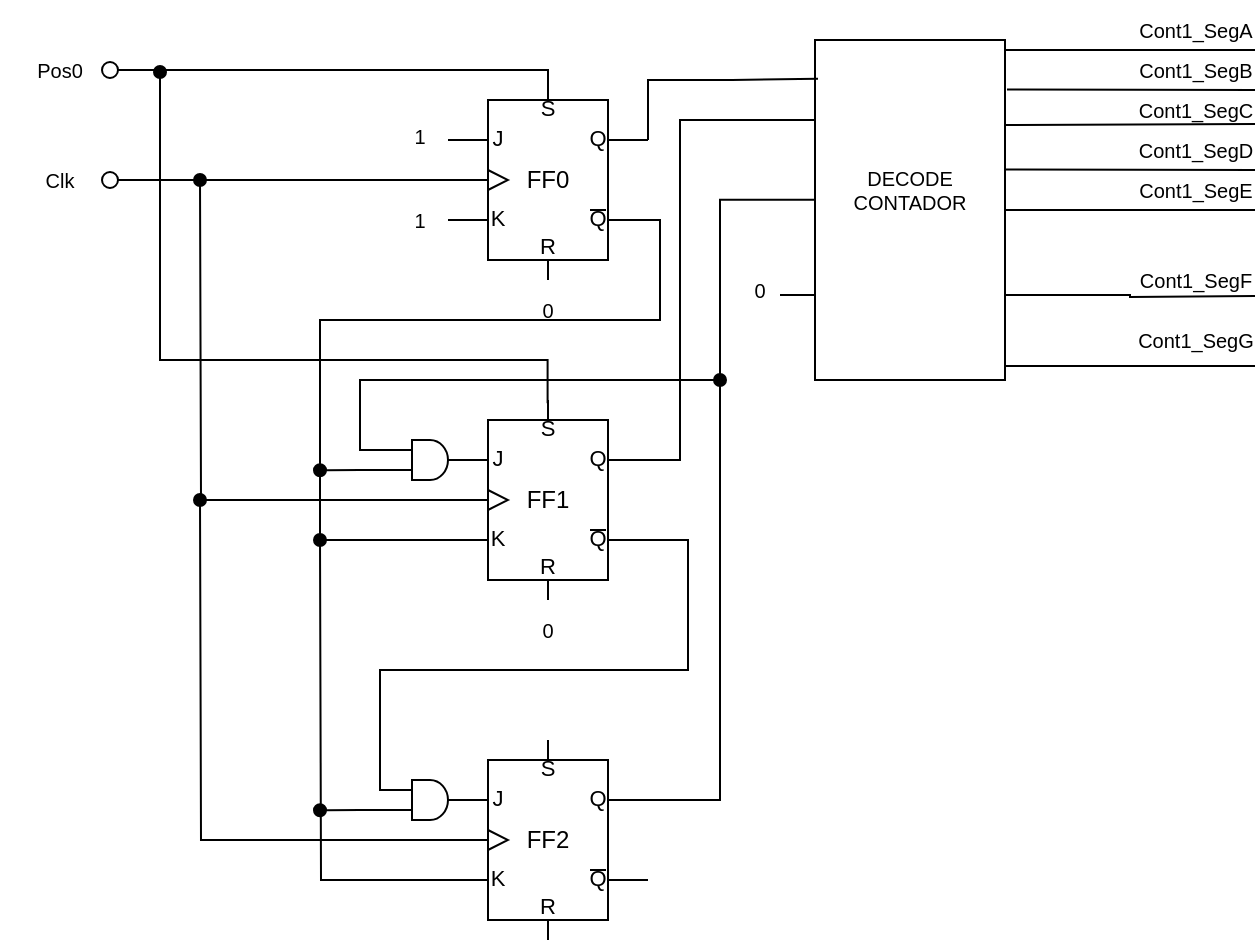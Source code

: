 <mxfile version="24.5.5" type="device">
  <diagram name="Página-1" id="pnkKG1xDQ4r84PMHm7d6">
    <mxGraphModel dx="1364" dy="795" grid="1" gridSize="10" guides="1" tooltips="1" connect="1" arrows="1" fold="1" page="1" pageScale="1" pageWidth="827" pageHeight="1169" math="0" shadow="0">
      <root>
        <mxCell id="0" />
        <mxCell id="1" parent="0" />
        <mxCell id="k2xtMvNpg32Ia1_yo8kl-1" value="" style="verticalLabelPosition=bottom;shadow=0;dashed=0;align=center;html=1;verticalAlign=top;shape=mxgraph.electrical.logic_gates.jk_flip-flop_with_sr;" parent="1" vertex="1">
          <mxGeometry x="364" y="120" width="100" height="100" as="geometry" />
        </mxCell>
        <mxCell id="k2xtMvNpg32Ia1_yo8kl-2" value="" style="verticalLabelPosition=bottom;shadow=0;dashed=0;align=center;html=1;verticalAlign=top;shape=mxgraph.electrical.logic_gates.inverting_contact;" parent="1" vertex="1">
          <mxGeometry x="190" y="165" width="10" height="10" as="geometry" />
        </mxCell>
        <mxCell id="k2xtMvNpg32Ia1_yo8kl-3" value="Clk" style="text;strokeColor=none;align=center;fillColor=none;html=1;verticalAlign=middle;whiteSpace=wrap;rounded=0;fontSize=10;" parent="1" vertex="1">
          <mxGeometry x="140" y="155" width="60" height="30" as="geometry" />
        </mxCell>
        <mxCell id="k2xtMvNpg32Ia1_yo8kl-9" value="1" style="text;strokeColor=none;align=center;fillColor=none;html=1;verticalAlign=middle;whiteSpace=wrap;rounded=0;fontSize=10;" parent="1" vertex="1">
          <mxGeometry x="320" y="175" width="60" height="30" as="geometry" />
        </mxCell>
        <mxCell id="k2xtMvNpg32Ia1_yo8kl-10" value="1" style="text;strokeColor=none;align=center;fillColor=none;html=1;verticalAlign=middle;whiteSpace=wrap;rounded=0;fontSize=10;" parent="1" vertex="1">
          <mxGeometry x="320" y="132.5" width="60" height="30" as="geometry" />
        </mxCell>
        <mxCell id="QnQLokl2paKiinl1mr7T-19" value="FF0" style="text;strokeColor=none;align=center;fillColor=none;html=1;verticalAlign=middle;whiteSpace=wrap;rounded=0;" parent="1" vertex="1">
          <mxGeometry x="384" y="155" width="60" height="30" as="geometry" />
        </mxCell>
        <mxCell id="QnQLokl2paKiinl1mr7T-64" style="edgeStyle=orthogonalEdgeStyle;rounded=0;orthogonalLoop=1;jettySize=auto;html=1;exitX=0;exitY=0;exitDx=0;exitDy=0;endArrow=none;endFill=0;" parent="1" edge="1">
          <mxGeometry relative="1" as="geometry">
            <mxPoint x="767.5" y="105" as="targetPoint" />
            <mxPoint x="607.5" y="105" as="sourcePoint" />
            <Array as="points">
              <mxPoint x="722.5" y="105" />
            </Array>
          </mxGeometry>
        </mxCell>
        <mxCell id="QnQLokl2paKiinl1mr7T-65" style="edgeStyle=orthogonalEdgeStyle;rounded=0;orthogonalLoop=1;jettySize=auto;html=1;exitX=0.25;exitY=0;exitDx=0;exitDy=0;endArrow=none;endFill=0;" parent="1" source="QnQLokl2paKiinl1mr7T-62" edge="1">
          <mxGeometry relative="1" as="geometry">
            <mxPoint x="767.5" y="142" as="targetPoint" />
          </mxGeometry>
        </mxCell>
        <mxCell id="QnQLokl2paKiinl1mr7T-66" style="edgeStyle=orthogonalEdgeStyle;rounded=0;orthogonalLoop=1;jettySize=auto;html=1;exitX=0.5;exitY=0;exitDx=0;exitDy=0;endArrow=none;endFill=0;" parent="1" source="QnQLokl2paKiinl1mr7T-62" edge="1">
          <mxGeometry relative="1" as="geometry">
            <mxPoint x="767.5" y="185" as="targetPoint" />
          </mxGeometry>
        </mxCell>
        <mxCell id="QnQLokl2paKiinl1mr7T-67" style="edgeStyle=orthogonalEdgeStyle;rounded=0;orthogonalLoop=1;jettySize=auto;html=1;exitX=0.75;exitY=0;exitDx=0;exitDy=0;endArrow=none;endFill=0;" parent="1" source="QnQLokl2paKiinl1mr7T-62" edge="1">
          <mxGeometry relative="1" as="geometry">
            <mxPoint x="767.5" y="228" as="targetPoint" />
          </mxGeometry>
        </mxCell>
        <mxCell id="QnQLokl2paKiinl1mr7T-68" style="edgeStyle=orthogonalEdgeStyle;rounded=0;orthogonalLoop=1;jettySize=auto;html=1;exitX=1;exitY=0;exitDx=0;exitDy=0;endArrow=none;endFill=0;" parent="1" edge="1">
          <mxGeometry relative="1" as="geometry">
            <mxPoint x="767.5" y="263" as="targetPoint" />
            <mxPoint x="625" y="267.5" as="sourcePoint" />
            <Array as="points">
              <mxPoint x="625" y="262.5" />
            </Array>
          </mxGeometry>
        </mxCell>
        <mxCell id="nmVDLG2SwFyJyHrFb4c8-11" style="edgeStyle=orthogonalEdgeStyle;rounded=0;orthogonalLoop=1;jettySize=auto;html=1;exitX=0.75;exitY=1;exitDx=0;exitDy=0;endArrow=none;endFill=0;" edge="1" parent="1" source="QnQLokl2paKiinl1mr7T-62">
          <mxGeometry relative="1" as="geometry">
            <mxPoint x="530.0" y="227.562" as="targetPoint" />
          </mxGeometry>
        </mxCell>
        <mxCell id="QnQLokl2paKiinl1mr7T-62" value="" style="rounded=0;whiteSpace=wrap;html=1;rotation=90;" parent="1" vertex="1">
          <mxGeometry x="510" y="137.5" width="170" height="95" as="geometry" />
        </mxCell>
        <mxCell id="QnQLokl2paKiinl1mr7T-63" value="&lt;div&gt;DECODE&lt;/div&gt;&lt;div&gt;CONTADOR&lt;br&gt;&lt;/div&gt;" style="text;strokeColor=none;align=center;fillColor=none;html=1;verticalAlign=middle;whiteSpace=wrap;rounded=0;fontSize=10;" parent="1" vertex="1">
          <mxGeometry x="565" y="160" width="60" height="30" as="geometry" />
        </mxCell>
        <mxCell id="QnQLokl2paKiinl1mr7T-69" value="" style="edgeStyle=none;orthogonalLoop=1;jettySize=auto;html=1;rounded=0;endArrow=none;endFill=0;" parent="1" edge="1">
          <mxGeometry width="80" relative="1" as="geometry">
            <mxPoint x="643.5" y="124.74" as="sourcePoint" />
            <mxPoint x="767.5" y="125" as="targetPoint" />
            <Array as="points" />
          </mxGeometry>
        </mxCell>
        <mxCell id="QnQLokl2paKiinl1mr7T-70" value="" style="edgeStyle=none;orthogonalLoop=1;jettySize=auto;html=1;rounded=0;endArrow=none;endFill=0;" parent="1" edge="1">
          <mxGeometry width="80" relative="1" as="geometry">
            <mxPoint x="642.5" y="164.74" as="sourcePoint" />
            <mxPoint x="767.5" y="165" as="targetPoint" />
            <Array as="points" />
          </mxGeometry>
        </mxCell>
        <mxCell id="QnQLokl2paKiinl1mr7T-71" value="Cont1_SegA" style="text;strokeColor=none;align=center;fillColor=none;html=1;verticalAlign=middle;whiteSpace=wrap;rounded=0;fontSize=10;" parent="1" vertex="1">
          <mxGeometry x="707.5" y="80" width="60" height="30" as="geometry" />
        </mxCell>
        <mxCell id="QnQLokl2paKiinl1mr7T-72" value="Cont1_SegB" style="text;strokeColor=none;align=center;fillColor=none;html=1;verticalAlign=middle;whiteSpace=wrap;rounded=0;fontSize=10;" parent="1" vertex="1">
          <mxGeometry x="707.5" y="100" width="60" height="30" as="geometry" />
        </mxCell>
        <mxCell id="QnQLokl2paKiinl1mr7T-73" value="Cont1_SegC" style="text;strokeColor=none;align=center;fillColor=none;html=1;verticalAlign=middle;whiteSpace=wrap;rounded=0;fontSize=10;" parent="1" vertex="1">
          <mxGeometry x="707.5" y="120" width="60" height="30" as="geometry" />
        </mxCell>
        <mxCell id="QnQLokl2paKiinl1mr7T-74" value="Cont1_SegD" style="text;strokeColor=none;align=center;fillColor=none;html=1;verticalAlign=middle;whiteSpace=wrap;rounded=0;fontSize=10;" parent="1" vertex="1">
          <mxGeometry x="707.5" y="140" width="60" height="30" as="geometry" />
        </mxCell>
        <mxCell id="QnQLokl2paKiinl1mr7T-75" value="Cont1_SegE" style="text;strokeColor=none;align=center;fillColor=none;html=1;verticalAlign=middle;whiteSpace=wrap;rounded=0;fontSize=10;" parent="1" vertex="1">
          <mxGeometry x="712.5" y="162.5" width="50" height="25" as="geometry" />
        </mxCell>
        <mxCell id="QnQLokl2paKiinl1mr7T-76" value="Cont1_SegF" style="text;strokeColor=none;align=center;fillColor=none;html=1;verticalAlign=middle;whiteSpace=wrap;rounded=0;fontSize=10;" parent="1" vertex="1">
          <mxGeometry x="707.5" y="205" width="60" height="30" as="geometry" />
        </mxCell>
        <mxCell id="QnQLokl2paKiinl1mr7T-77" value="Cont1_SegG" style="text;strokeColor=none;align=center;fillColor=none;html=1;verticalAlign=middle;whiteSpace=wrap;rounded=0;fontSize=10;" parent="1" vertex="1">
          <mxGeometry x="707.5" y="235" width="60" height="30" as="geometry" />
        </mxCell>
        <mxCell id="nmVDLG2SwFyJyHrFb4c8-5" style="edgeStyle=orthogonalEdgeStyle;rounded=0;orthogonalLoop=1;jettySize=auto;html=1;exitX=1;exitY=0.3;exitDx=0;exitDy=0;exitPerimeter=0;entryX=0.114;entryY=0.984;entryDx=0;entryDy=0;entryPerimeter=0;endArrow=none;endFill=0;" edge="1" parent="1" source="k2xtMvNpg32Ia1_yo8kl-1" target="QnQLokl2paKiinl1mr7T-62">
          <mxGeometry relative="1" as="geometry">
            <Array as="points">
              <mxPoint x="464" y="120" />
              <mxPoint x="506" y="120" />
            </Array>
          </mxGeometry>
        </mxCell>
        <mxCell id="nmVDLG2SwFyJyHrFb4c8-6" value="" style="verticalLabelPosition=bottom;shadow=0;dashed=0;align=center;html=1;verticalAlign=top;shape=mxgraph.electrical.logic_gates.inverting_contact;" vertex="1" parent="1">
          <mxGeometry x="190" y="110" width="10" height="10" as="geometry" />
        </mxCell>
        <mxCell id="nmVDLG2SwFyJyHrFb4c8-7" value="Pos0" style="text;strokeColor=none;align=center;fillColor=none;html=1;verticalAlign=middle;whiteSpace=wrap;rounded=0;fontSize=10;" vertex="1" parent="1">
          <mxGeometry x="140" y="100" width="60" height="30" as="geometry" />
        </mxCell>
        <mxCell id="nmVDLG2SwFyJyHrFb4c8-8" style="edgeStyle=orthogonalEdgeStyle;rounded=0;orthogonalLoop=1;jettySize=auto;html=1;exitX=0.9;exitY=0.5;exitDx=0;exitDy=0;exitPerimeter=0;entryX=0.5;entryY=0;entryDx=0;entryDy=0;entryPerimeter=0;endArrow=none;endFill=0;" edge="1" parent="1" source="nmVDLG2SwFyJyHrFb4c8-6" target="k2xtMvNpg32Ia1_yo8kl-1">
          <mxGeometry relative="1" as="geometry">
            <Array as="points">
              <mxPoint x="414" y="115" />
            </Array>
          </mxGeometry>
        </mxCell>
        <mxCell id="nmVDLG2SwFyJyHrFb4c8-14" value="0" style="text;strokeColor=none;align=center;fillColor=none;html=1;verticalAlign=middle;whiteSpace=wrap;rounded=0;fontSize=10;" vertex="1" parent="1">
          <mxGeometry x="490" y="210" width="60" height="30" as="geometry" />
        </mxCell>
        <mxCell id="nmVDLG2SwFyJyHrFb4c8-17" style="edgeStyle=orthogonalEdgeStyle;rounded=0;orthogonalLoop=1;jettySize=auto;html=1;exitX=0;exitY=0.5;exitDx=0;exitDy=0;exitPerimeter=0;entryX=0.9;entryY=0.5;entryDx=0;entryDy=0;entryPerimeter=0;endArrow=none;endFill=0;" edge="1" parent="1" source="k2xtMvNpg32Ia1_yo8kl-1" target="k2xtMvNpg32Ia1_yo8kl-2">
          <mxGeometry relative="1" as="geometry">
            <Array as="points">
              <mxPoint x="199" y="170" />
            </Array>
          </mxGeometry>
        </mxCell>
        <mxCell id="nmVDLG2SwFyJyHrFb4c8-28" style="edgeStyle=orthogonalEdgeStyle;rounded=0;orthogonalLoop=1;jettySize=auto;html=1;exitX=1;exitY=0.3;exitDx=0;exitDy=0;exitPerimeter=0;endArrow=none;endFill=0;entryX=0.25;entryY=1;entryDx=0;entryDy=0;" edge="1" parent="1" source="nmVDLG2SwFyJyHrFb4c8-18" target="QnQLokl2paKiinl1mr7T-62">
          <mxGeometry relative="1" as="geometry">
            <mxPoint x="530" y="140" as="targetPoint" />
            <mxPoint x="463" y="300" as="sourcePoint" />
            <Array as="points">
              <mxPoint x="480" y="310" />
              <mxPoint x="480" y="140" />
              <mxPoint x="548" y="140" />
            </Array>
          </mxGeometry>
        </mxCell>
        <mxCell id="nmVDLG2SwFyJyHrFb4c8-33" style="edgeStyle=orthogonalEdgeStyle;rounded=0;orthogonalLoop=1;jettySize=auto;html=1;exitX=0.498;exitY=0.016;exitDx=0;exitDy=0;exitPerimeter=0;endArrow=oval;endFill=1;" edge="1" parent="1" source="nmVDLG2SwFyJyHrFb4c8-18">
          <mxGeometry relative="1" as="geometry">
            <mxPoint x="220" y="116" as="targetPoint" />
            <mxPoint x="413" y="261.0" as="sourcePoint" />
            <Array as="points">
              <mxPoint x="413" y="260" />
              <mxPoint x="220" y="260" />
            </Array>
          </mxGeometry>
        </mxCell>
        <mxCell id="nmVDLG2SwFyJyHrFb4c8-37" style="edgeStyle=orthogonalEdgeStyle;rounded=0;orthogonalLoop=1;jettySize=auto;html=1;exitX=0;exitY=0.5;exitDx=0;exitDy=0;exitPerimeter=0;endArrow=oval;endFill=1;" edge="1" parent="1" source="nmVDLG2SwFyJyHrFb4c8-18">
          <mxGeometry relative="1" as="geometry">
            <mxPoint x="240" y="170" as="targetPoint" />
          </mxGeometry>
        </mxCell>
        <mxCell id="nmVDLG2SwFyJyHrFb4c8-49" style="edgeStyle=orthogonalEdgeStyle;rounded=0;orthogonalLoop=1;jettySize=auto;html=1;exitX=1;exitY=0.7;exitDx=0;exitDy=0;exitPerimeter=0;entryX=0;entryY=0.25;entryDx=0;entryDy=0;entryPerimeter=0;endArrow=none;endFill=0;" edge="1" parent="1" source="nmVDLG2SwFyJyHrFb4c8-18" target="nmVDLG2SwFyJyHrFb4c8-50">
          <mxGeometry relative="1" as="geometry">
            <mxPoint x="330" y="450" as="targetPoint" />
            <Array as="points">
              <mxPoint x="484" y="350" />
              <mxPoint x="484" y="415" />
              <mxPoint x="330" y="415" />
              <mxPoint x="330" y="475" />
            </Array>
          </mxGeometry>
        </mxCell>
        <mxCell id="nmVDLG2SwFyJyHrFb4c8-18" value="" style="verticalLabelPosition=bottom;shadow=0;dashed=0;align=center;html=1;verticalAlign=top;shape=mxgraph.electrical.logic_gates.jk_flip-flop_with_sr;" vertex="1" parent="1">
          <mxGeometry x="364" y="280" width="100" height="100" as="geometry" />
        </mxCell>
        <mxCell id="nmVDLG2SwFyJyHrFb4c8-20" style="edgeStyle=orthogonalEdgeStyle;rounded=0;orthogonalLoop=1;jettySize=auto;html=1;exitX=1;exitY=0.7;exitDx=0;exitDy=0;exitPerimeter=0;entryX=0;entryY=0.7;entryDx=0;entryDy=0;entryPerimeter=0;endArrow=none;endFill=0;" edge="1" parent="1" source="k2xtMvNpg32Ia1_yo8kl-1" target="nmVDLG2SwFyJyHrFb4c8-18">
          <mxGeometry relative="1" as="geometry">
            <Array as="points">
              <mxPoint x="470" y="190" />
              <mxPoint x="470" y="240" />
              <mxPoint x="300" y="240" />
              <mxPoint x="300" y="350" />
            </Array>
          </mxGeometry>
        </mxCell>
        <mxCell id="nmVDLG2SwFyJyHrFb4c8-27" value="FF1" style="text;strokeColor=none;align=center;fillColor=none;html=1;verticalAlign=middle;whiteSpace=wrap;rounded=0;" vertex="1" parent="1">
          <mxGeometry x="384" y="315" width="60" height="30" as="geometry" />
        </mxCell>
        <mxCell id="nmVDLG2SwFyJyHrFb4c8-30" value="0" style="text;strokeColor=none;align=center;fillColor=none;html=1;verticalAlign=middle;whiteSpace=wrap;rounded=0;fontSize=10;" vertex="1" parent="1">
          <mxGeometry x="384" y="220" width="60" height="30" as="geometry" />
        </mxCell>
        <mxCell id="nmVDLG2SwFyJyHrFb4c8-31" value="0" style="text;strokeColor=none;align=center;fillColor=none;html=1;verticalAlign=middle;whiteSpace=wrap;rounded=0;fontSize=10;" vertex="1" parent="1">
          <mxGeometry x="384" y="380" width="60" height="30" as="geometry" />
        </mxCell>
        <mxCell id="nmVDLG2SwFyJyHrFb4c8-34" value="&amp;nbsp;" style="text;whiteSpace=wrap;html=1;" vertex="1" parent="1">
          <mxGeometry x="370" y="80" width="40" height="40" as="geometry" />
        </mxCell>
        <mxCell id="nmVDLG2SwFyJyHrFb4c8-42" style="edgeStyle=orthogonalEdgeStyle;rounded=0;orthogonalLoop=1;jettySize=auto;html=1;exitX=1;exitY=0.3;exitDx=0;exitDy=0;exitPerimeter=0;endArrow=none;endFill=0;entryX=0.47;entryY=1.003;entryDx=0;entryDy=0;entryPerimeter=0;" edge="1" parent="1" target="QnQLokl2paKiinl1mr7T-62">
          <mxGeometry relative="1" as="geometry">
            <mxPoint x="530" y="179.99" as="targetPoint" />
            <mxPoint x="464" y="479.99" as="sourcePoint" />
            <Array as="points">
              <mxPoint x="500" y="480" />
              <mxPoint x="500" y="180" />
            </Array>
          </mxGeometry>
        </mxCell>
        <mxCell id="nmVDLG2SwFyJyHrFb4c8-44" style="edgeStyle=orthogonalEdgeStyle;rounded=0;orthogonalLoop=1;jettySize=auto;html=1;exitX=0;exitY=0.7;exitDx=0;exitDy=0;exitPerimeter=0;endArrow=oval;endFill=1;" edge="1" parent="1" source="nmVDLG2SwFyJyHrFb4c8-39">
          <mxGeometry relative="1" as="geometry">
            <mxPoint x="300" y="350" as="targetPoint" />
          </mxGeometry>
        </mxCell>
        <mxCell id="nmVDLG2SwFyJyHrFb4c8-52" style="edgeStyle=orthogonalEdgeStyle;rounded=0;orthogonalLoop=1;jettySize=auto;html=1;exitX=0;exitY=0.5;exitDx=0;exitDy=0;exitPerimeter=0;endArrow=oval;endFill=1;" edge="1" parent="1" source="nmVDLG2SwFyJyHrFb4c8-39">
          <mxGeometry relative="1" as="geometry">
            <mxPoint x="240" y="330" as="targetPoint" />
          </mxGeometry>
        </mxCell>
        <mxCell id="nmVDLG2SwFyJyHrFb4c8-39" value="" style="verticalLabelPosition=bottom;shadow=0;dashed=0;align=center;html=1;verticalAlign=top;shape=mxgraph.electrical.logic_gates.jk_flip-flop_with_sr;" vertex="1" parent="1">
          <mxGeometry x="364" y="450" width="100" height="100" as="geometry" />
        </mxCell>
        <mxCell id="nmVDLG2SwFyJyHrFb4c8-40" value="FF2" style="text;strokeColor=none;align=center;fillColor=none;html=1;verticalAlign=middle;whiteSpace=wrap;rounded=0;" vertex="1" parent="1">
          <mxGeometry x="384" y="485" width="60" height="30" as="geometry" />
        </mxCell>
        <mxCell id="nmVDLG2SwFyJyHrFb4c8-47" style="edgeStyle=orthogonalEdgeStyle;rounded=0;orthogonalLoop=1;jettySize=auto;html=1;exitX=0;exitY=0.25;exitDx=0;exitDy=0;exitPerimeter=0;endArrow=oval;endFill=1;" edge="1" parent="1" source="nmVDLG2SwFyJyHrFb4c8-45">
          <mxGeometry relative="1" as="geometry">
            <mxPoint x="500" y="270" as="targetPoint" />
            <Array as="points">
              <mxPoint x="320" y="305" />
              <mxPoint x="320" y="270" />
            </Array>
          </mxGeometry>
        </mxCell>
        <mxCell id="nmVDLG2SwFyJyHrFb4c8-48" style="edgeStyle=orthogonalEdgeStyle;rounded=0;orthogonalLoop=1;jettySize=auto;html=1;exitX=0;exitY=0.75;exitDx=0;exitDy=0;exitPerimeter=0;endArrow=oval;endFill=1;" edge="1" parent="1" source="nmVDLG2SwFyJyHrFb4c8-45">
          <mxGeometry relative="1" as="geometry">
            <mxPoint x="300" y="315.111" as="targetPoint" />
          </mxGeometry>
        </mxCell>
        <mxCell id="nmVDLG2SwFyJyHrFb4c8-45" value="" style="verticalLabelPosition=bottom;shadow=0;dashed=0;align=center;html=1;verticalAlign=top;shape=mxgraph.electrical.logic_gates.logic_gate;operation=and;" vertex="1" parent="1">
          <mxGeometry x="340" y="300" width="30" height="20" as="geometry" />
        </mxCell>
        <mxCell id="nmVDLG2SwFyJyHrFb4c8-51" style="edgeStyle=orthogonalEdgeStyle;rounded=0;orthogonalLoop=1;jettySize=auto;html=1;exitX=0;exitY=0.75;exitDx=0;exitDy=0;exitPerimeter=0;endArrow=oval;endFill=1;" edge="1" parent="1" source="nmVDLG2SwFyJyHrFb4c8-50">
          <mxGeometry relative="1" as="geometry">
            <mxPoint x="300" y="485.111" as="targetPoint" />
          </mxGeometry>
        </mxCell>
        <mxCell id="nmVDLG2SwFyJyHrFb4c8-50" value="" style="verticalLabelPosition=bottom;shadow=0;dashed=0;align=center;html=1;verticalAlign=top;shape=mxgraph.electrical.logic_gates.logic_gate;operation=and;" vertex="1" parent="1">
          <mxGeometry x="340" y="470" width="30" height="20" as="geometry" />
        </mxCell>
      </root>
    </mxGraphModel>
  </diagram>
</mxfile>

